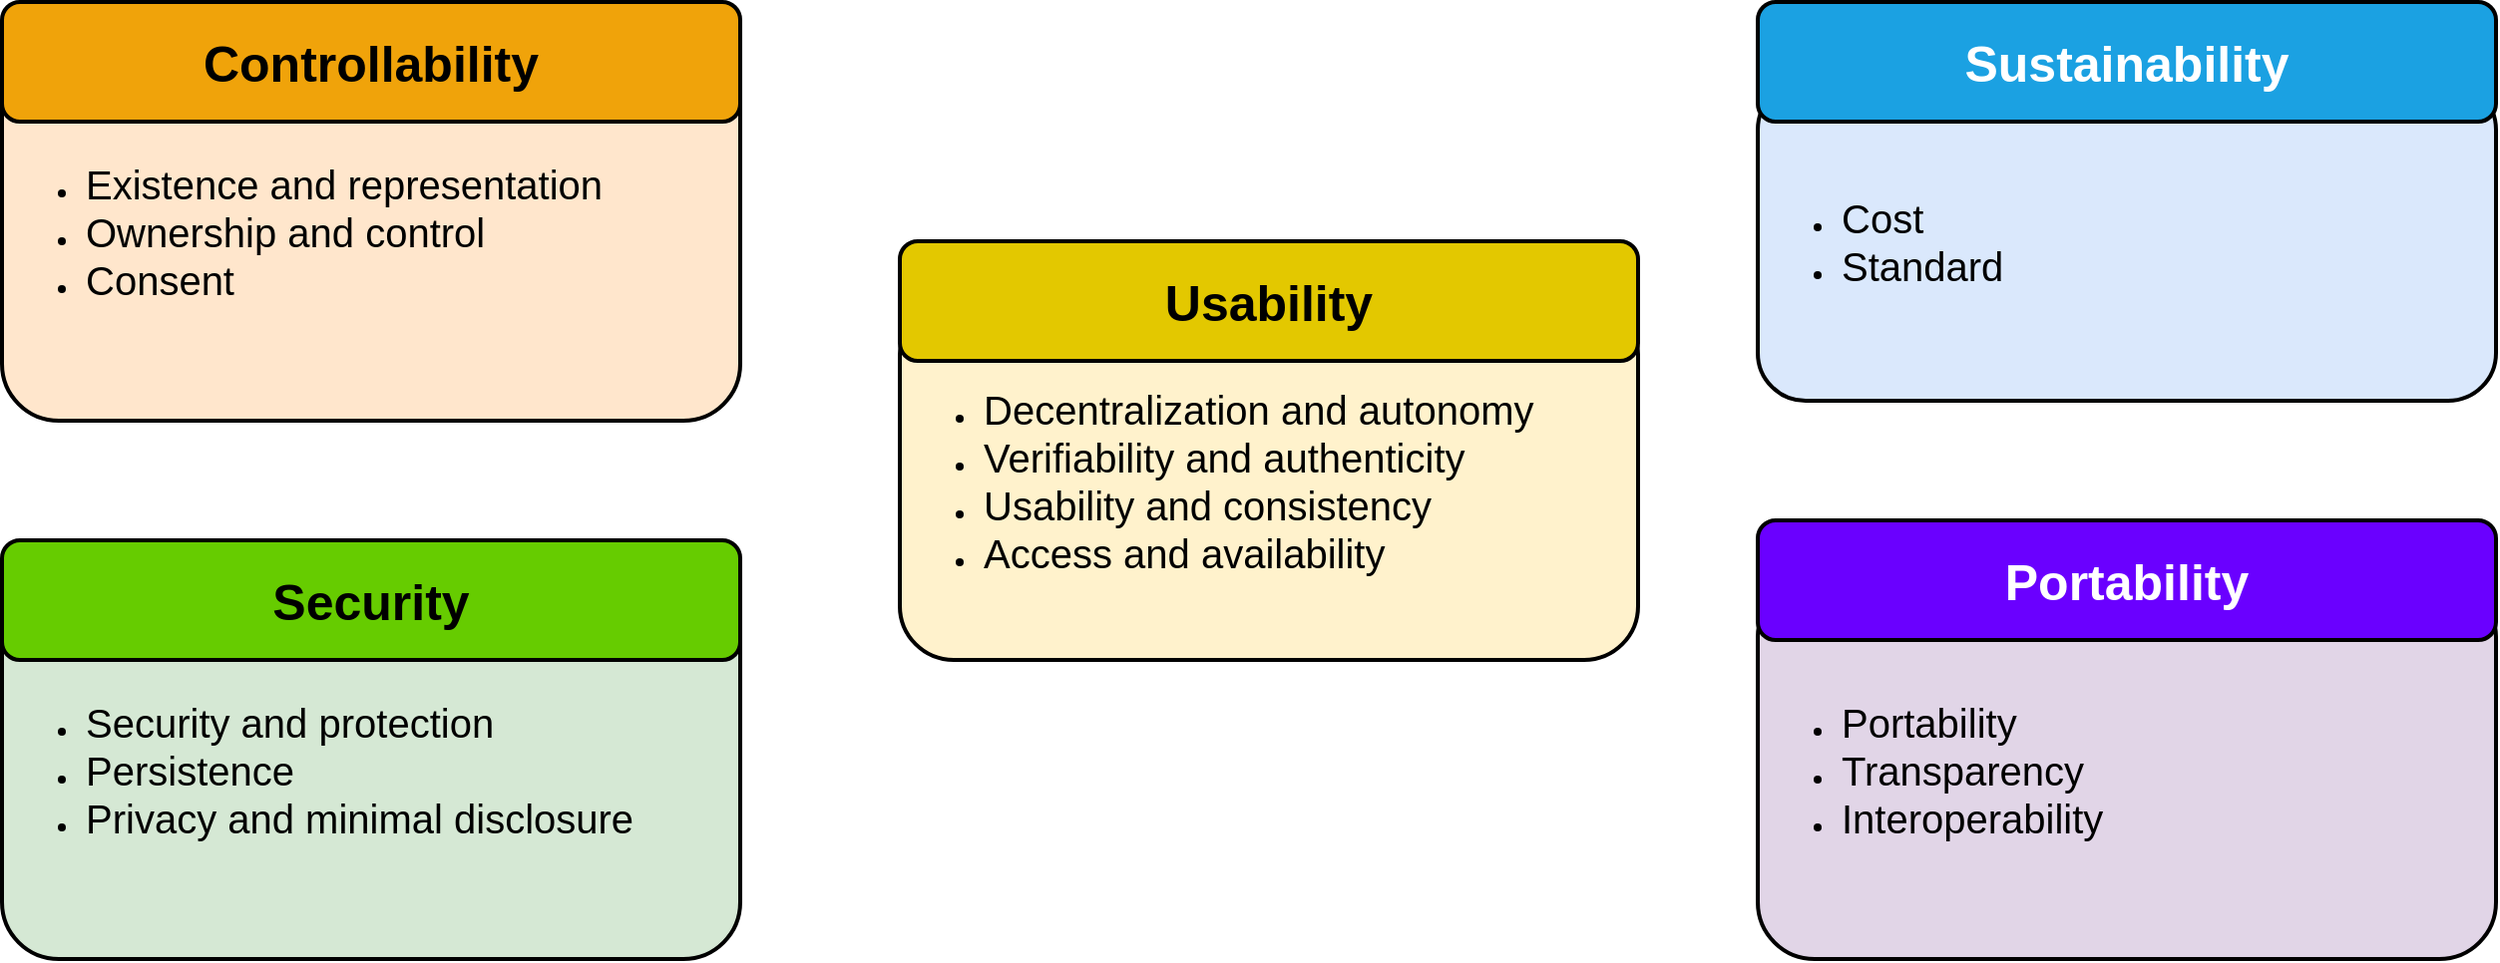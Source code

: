 <mxfile version="26.0.16">
  <diagram name="Page-1" id="-5trukzh3rABCDql_zFN">
    <mxGraphModel dx="1024" dy="567" grid="1" gridSize="10" guides="1" tooltips="1" connect="1" arrows="1" fold="1" page="1" pageScale="1" pageWidth="850" pageHeight="1100" math="0" shadow="0">
      <root>
        <mxCell id="0" />
        <mxCell id="1" parent="0" />
        <mxCell id="p_BGTyFX-i7A4KDSjXYX-1" value="&lt;div align=&quot;left&quot;&gt;&lt;ul&gt;&lt;li&gt;&lt;font style=&quot;font-size: 20px;&quot;&gt;Existence and representation&lt;/font&gt;&lt;/li&gt;&lt;li&gt;&lt;font style=&quot;font-size: 20px;&quot;&gt;Ownership and control&lt;/font&gt;&lt;/li&gt;&lt;li&gt;&lt;font style=&quot;font-size: 20px;&quot;&gt;Consent&lt;/font&gt;&lt;/li&gt;&lt;/ul&gt;&lt;/div&gt;" style="rounded=1;whiteSpace=wrap;html=1;align=left;fillColor=#ffe6cc;strokeColor=#000000;strokeWidth=2;" parent="1" vertex="1">
          <mxGeometry x="810" y="870" width="370" height="190" as="geometry" />
        </mxCell>
        <mxCell id="p_BGTyFX-i7A4KDSjXYX-2" value="&lt;div align=&quot;left&quot;&gt;&lt;ul&gt;&lt;li&gt;&lt;font style=&quot;font-size: 20px;&quot;&gt;Security and protection&lt;/font&gt;&lt;/li&gt;&lt;li&gt;&lt;font style=&quot;font-size: 20px;&quot;&gt;Persistence&lt;/font&gt;&lt;/li&gt;&lt;li&gt;&lt;font style=&quot;font-size: 20px;&quot;&gt;Privacy and minimal disclosure&lt;/font&gt;&lt;/li&gt;&lt;/ul&gt;&lt;/div&gt;" style="rounded=1;whiteSpace=wrap;html=1;align=left;fillColor=#d5e8d4;strokeColor=#000000;strokeWidth=2;" parent="1" vertex="1">
          <mxGeometry x="810" y="1140" width="370" height="190" as="geometry" />
        </mxCell>
        <mxCell id="p_BGTyFX-i7A4KDSjXYX-3" value="&lt;div align=&quot;left&quot;&gt;&lt;ul&gt;&lt;li&gt;&lt;font style=&quot;font-size: 20px;&quot;&gt;Decentralization and autonomy&lt;/font&gt;&lt;/li&gt;&lt;li&gt;&lt;font style=&quot;font-size: 20px;&quot;&gt;Verifiability and authenticity&lt;/font&gt;&lt;/li&gt;&lt;li&gt;&lt;font style=&quot;font-size: 20px;&quot;&gt;Usability and consistency&lt;/font&gt;&lt;/li&gt;&lt;li&gt;&lt;font style=&quot;font-size: 20px;&quot;&gt;Access and availability&lt;/font&gt;&lt;/li&gt;&lt;/ul&gt;&lt;/div&gt;" style="rounded=1;whiteSpace=wrap;html=1;align=left;fillColor=#fff2cc;strokeColor=#000000;strokeWidth=2;" parent="1" vertex="1">
          <mxGeometry x="1260" y="1000" width="370" height="180" as="geometry" />
        </mxCell>
        <mxCell id="p_BGTyFX-i7A4KDSjXYX-4" value="&lt;b&gt;&lt;font style=&quot;font-size: 25px;&quot;&gt;Controllability&lt;/font&gt;&lt;/b&gt;" style="rounded=1;whiteSpace=wrap;html=1;fillColor=#f0a30a;fontColor=#000000;strokeColor=#000000;strokeWidth=2;" parent="1" vertex="1">
          <mxGeometry x="810" y="850" width="370" height="60" as="geometry" />
        </mxCell>
        <mxCell id="p_BGTyFX-i7A4KDSjXYX-5" value="&lt;div&gt;&lt;b&gt;&lt;font style=&quot;font-size: 25px;&quot;&gt;Usability&lt;/font&gt;&lt;/b&gt;&lt;br&gt;&lt;/div&gt;" style="rounded=1;whiteSpace=wrap;html=1;fillColor=#e3c800;fontColor=#000000;strokeColor=#000000;strokeWidth=2;" parent="1" vertex="1">
          <mxGeometry x="1260" y="970" width="370" height="60" as="geometry" />
        </mxCell>
        <mxCell id="p_BGTyFX-i7A4KDSjXYX-6" value="&lt;span style=&quot;color: rgb(0, 0, 0);&quot;&gt;&lt;b&gt;&lt;font style=&quot;font-size: 25px;&quot;&gt;Security&lt;font&gt;&lt;br&gt;&lt;/font&gt;&lt;/font&gt;&lt;/b&gt;&lt;/span&gt;" style="rounded=1;whiteSpace=wrap;html=1;fillColor=#66CC00;strokeColor=#000000;fontColor=#ffffff;strokeWidth=2;" parent="1" vertex="1">
          <mxGeometry x="810" y="1120" width="370" height="60" as="geometry" />
        </mxCell>
        <mxCell id="p_BGTyFX-i7A4KDSjXYX-7" value="&lt;div align=&quot;left&quot;&gt;&lt;ul&gt;&lt;li&gt;&lt;font style=&quot;font-size: 20px;&quot;&gt;Cost&lt;/font&gt;&lt;/li&gt;&lt;li&gt;&lt;div&gt;&lt;font style=&quot;font-size: 20px;&quot;&gt;Standard&lt;/font&gt;&lt;/div&gt;&lt;/li&gt;&lt;/ul&gt;&lt;/div&gt;" style="rounded=1;whiteSpace=wrap;html=1;fillColor=#dae8fc;strokeColor=#000000;align=left;strokeWidth=2;" parent="1" vertex="1">
          <mxGeometry x="1690" y="890" width="370" height="160" as="geometry" />
        </mxCell>
        <mxCell id="p_BGTyFX-i7A4KDSjXYX-8" value="&lt;div align=&quot;left&quot;&gt;&lt;ul&gt;&lt;li&gt;&lt;font style=&quot;font-size: 20px;&quot;&gt;Portability&lt;/font&gt;&lt;/li&gt;&lt;li&gt;&lt;font style=&quot;font-size: 20px;&quot;&gt;Transparency&lt;/font&gt;&lt;/li&gt;&lt;li&gt;&lt;font style=&quot;font-size: 20px;&quot;&gt;Interoperability&lt;/font&gt;&lt;/li&gt;&lt;/ul&gt;&lt;/div&gt;" style="rounded=1;whiteSpace=wrap;html=1;align=left;fillColor=#e1d5e7;strokeColor=#000000;strokeWidth=2;" parent="1" vertex="1">
          <mxGeometry x="1690" y="1140" width="370" height="190" as="geometry" />
        </mxCell>
        <mxCell id="p_BGTyFX-i7A4KDSjXYX-9" value="&lt;b&gt;&lt;font style=&quot;font-size: 25px;&quot;&gt;Portability&lt;/font&gt;&lt;/b&gt;" style="rounded=1;whiteSpace=wrap;html=1;fillColor=#6a00ff;fontColor=#ffffff;strokeColor=#000000;strokeWidth=2;" parent="1" vertex="1">
          <mxGeometry x="1690" y="1110" width="370" height="60" as="geometry" />
        </mxCell>
        <mxCell id="p_BGTyFX-i7A4KDSjXYX-10" value="&lt;font style=&quot;font-size: 25px;&quot;&gt;&lt;b&gt;Sustainability&lt;/b&gt;&lt;/font&gt;" style="rounded=1;whiteSpace=wrap;html=1;fillColor=#1ba1e2;fontColor=#ffffff;strokeColor=#000000;strokeWidth=2;" parent="1" vertex="1">
          <mxGeometry x="1690" y="850" width="370" height="60" as="geometry" />
        </mxCell>
      </root>
    </mxGraphModel>
  </diagram>
</mxfile>
